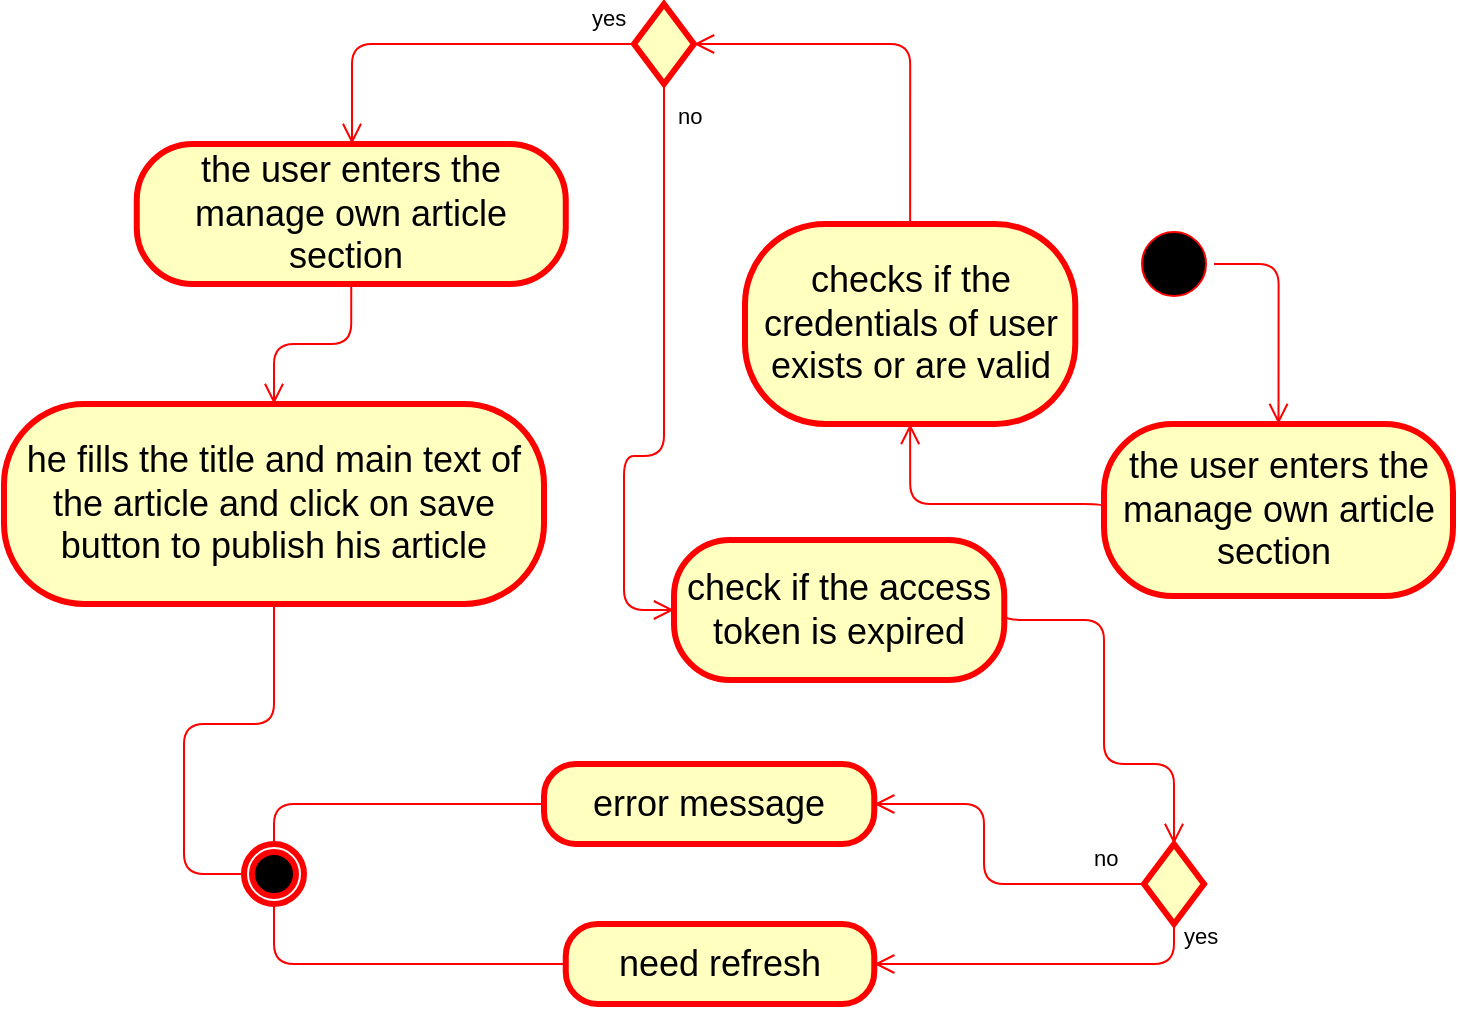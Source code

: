 <mxfile>
    <diagram id="21PYpDZoFOrE7IgNxII_" name="Page-1">
        <mxGraphModel dx="792" dy="863" grid="1" gridSize="10" guides="1" tooltips="1" connect="1" arrows="1" fold="1" page="1" pageScale="1" pageWidth="850" pageHeight="1100" math="0" shadow="0">
            <root>
                <mxCell id="0"/>
                <mxCell id="1" parent="0"/>
                <mxCell id="2" value="" style="ellipse;html=1;shape=startState;fillColor=#000000;strokeColor=#ff0000;" parent="1" vertex="1">
                    <mxGeometry x="645" y="370" width="40" height="40" as="geometry"/>
                </mxCell>
                <mxCell id="4" value="&lt;span style=&quot;font-size: 18px;&quot;&gt;the user enters the manage own article section&amp;nbsp;&lt;/span&gt;" style="rounded=1;whiteSpace=wrap;html=1;arcSize=40;fontColor=#000000;fillColor=#ffffc0;strokeColor=#ff0000;strokeWidth=3;" parent="1" vertex="1">
                    <mxGeometry x="146.38" y="330" width="214.5" height="70" as="geometry"/>
                </mxCell>
                <mxCell id="5" value="" style="edgeStyle=orthogonalEdgeStyle;html=1;verticalAlign=bottom;endArrow=open;endSize=8;strokeColor=#ff0000;entryX=0.5;entryY=0;entryDx=0;entryDy=0;exitX=0.5;exitY=1;exitDx=0;exitDy=0;" parent="1" source="4" target="6" edge="1">
                    <mxGeometry relative="1" as="geometry">
                        <mxPoint x="105.25" y="662" as="targetPoint"/>
                        <Array as="points">
                            <mxPoint x="254" y="430"/>
                            <mxPoint x="215" y="430"/>
                        </Array>
                    </mxGeometry>
                </mxCell>
                <mxCell id="6" value="he fills the title and main text of the article and click on save button to publish his article" style="rounded=1;whiteSpace=wrap;html=1;arcSize=40;fontColor=#000000;fillColor=#ffffc0;strokeColor=#ff0000;strokeWidth=3;fontSize=18;" parent="1" vertex="1">
                    <mxGeometry x="80" y="460.0" width="270" height="100" as="geometry"/>
                </mxCell>
                <mxCell id="7" value="" style="edgeStyle=orthogonalEdgeStyle;html=1;verticalAlign=bottom;endArrow=none;endSize=8;strokeColor=#ff0000;labelBackgroundColor=none;fontFamily=Helvetica;fontSize=18;fontColor=#FFFFFF;exitX=0.5;exitY=1;exitDx=0;exitDy=0;entryX=0;entryY=0.5;entryDx=0;entryDy=0;" parent="1" source="6" target="8" edge="1">
                    <mxGeometry relative="1" as="geometry">
                        <mxPoint x="393.75" y="978" as="targetPoint"/>
                        <mxPoint x="75.75" y="798" as="sourcePoint"/>
                        <Array as="points">
                            <mxPoint x="215" y="620"/>
                            <mxPoint x="170" y="620"/>
                            <mxPoint x="170" y="695"/>
                        </Array>
                    </mxGeometry>
                </mxCell>
                <mxCell id="8" value="" style="ellipse;html=1;shape=endState;fillColor=#000000;strokeColor=#ff0000;strokeWidth=3;fontFamily=Helvetica;fontSize=8;fontColor=#FFFFFF;" parent="1" vertex="1">
                    <mxGeometry x="200" y="680" width="30" height="30" as="geometry"/>
                </mxCell>
                <mxCell id="9" value="" style="edgeStyle=orthogonalEdgeStyle;html=1;verticalAlign=bottom;endArrow=open;endSize=8;strokeColor=#ff0000;entryX=0.5;entryY=0;entryDx=0;entryDy=0;exitX=1;exitY=0.5;exitDx=0;exitDy=0;" edge="1" parent="1" target="10" source="2">
                    <mxGeometry relative="1" as="geometry">
                        <mxPoint x="410.5" y="382" as="targetPoint"/>
                        <mxPoint x="430.5" y="300" as="sourcePoint"/>
                    </mxGeometry>
                </mxCell>
                <mxCell id="10" value="&lt;span style=&quot;font-size: 18px;&quot;&gt;the user enters the manage own article section&amp;nbsp;&lt;/span&gt;" style="rounded=1;whiteSpace=wrap;html=1;arcSize=40;fontColor=#000000;fillColor=#ffffc0;strokeColor=#ff0000;strokeWidth=3;" vertex="1" parent="1">
                    <mxGeometry x="630" y="470" width="174.5" height="86" as="geometry"/>
                </mxCell>
                <mxCell id="11" value="" style="edgeStyle=orthogonalEdgeStyle;html=1;verticalAlign=bottom;endArrow=open;endSize=8;strokeColor=#ff0000;entryX=0.5;entryY=1;entryDx=0;entryDy=0;exitX=0;exitY=0.5;exitDx=0;exitDy=0;" edge="1" parent="1" source="10" target="14">
                    <mxGeometry relative="1" as="geometry">
                        <mxPoint x="249.5" y="412" as="targetPoint"/>
                        <Array as="points">
                            <mxPoint x="630" y="510"/>
                            <mxPoint x="533" y="510"/>
                        </Array>
                    </mxGeometry>
                </mxCell>
                <mxCell id="14" value="checks if the credentials of user exists or are valid" style="rounded=1;whiteSpace=wrap;html=1;arcSize=40;fontColor=#000000;fillColor=#ffffc0;strokeColor=#ff0000;strokeWidth=3;fontSize=18;" vertex="1" parent="1">
                    <mxGeometry x="450.5" y="370" width="165.13" height="100" as="geometry"/>
                </mxCell>
                <mxCell id="15" value="" style="rhombus;whiteSpace=wrap;html=1;fillColor=#ffffc0;strokeColor=#ff0000;strokeWidth=3;fontSize=18;" vertex="1" parent="1">
                    <mxGeometry x="395" y="260" width="30" height="40" as="geometry"/>
                </mxCell>
                <mxCell id="16" value="no" style="edgeStyle=orthogonalEdgeStyle;html=1;align=left;verticalAlign=bottom;endArrow=open;endSize=8;strokeColor=#ff0000;exitX=0.5;exitY=1;exitDx=0;exitDy=0;labelBackgroundColor=none;entryX=0;entryY=0.5;entryDx=0;entryDy=0;" edge="1" parent="1" source="15" target="18">
                    <mxGeometry x="-0.84" y="5" relative="1" as="geometry">
                        <mxPoint x="400" y="558" as="targetPoint"/>
                        <mxPoint x="601.75" y="657.62" as="sourcePoint"/>
                        <Array as="points">
                            <mxPoint x="410" y="486"/>
                            <mxPoint x="390" y="486"/>
                            <mxPoint x="390" y="563"/>
                        </Array>
                        <mxPoint as="offset"/>
                    </mxGeometry>
                </mxCell>
                <mxCell id="17" value="" style="edgeStyle=orthogonalEdgeStyle;html=1;verticalAlign=bottom;endArrow=open;endSize=8;strokeColor=#ff0000;entryX=1;entryY=0.5;entryDx=0;entryDy=0;exitX=0.5;exitY=0;exitDx=0;exitDy=0;" edge="1" parent="1" source="14" target="15">
                    <mxGeometry relative="1" as="geometry">
                        <mxPoint x="352.51" y="400.95" as="targetPoint"/>
                        <Array as="points">
                            <mxPoint x="533" y="280"/>
                        </Array>
                        <mxPoint x="510" y="388" as="sourcePoint"/>
                    </mxGeometry>
                </mxCell>
                <mxCell id="18" value="check if the access token is expired" style="rounded=1;whiteSpace=wrap;html=1;arcSize=40;fontColor=#000000;fillColor=#ffffc0;strokeColor=#ff0000;strokeWidth=3;fontSize=18;" vertex="1" parent="1">
                    <mxGeometry x="415" y="528" width="165.13" height="70" as="geometry"/>
                </mxCell>
                <mxCell id="19" value="" style="rhombus;whiteSpace=wrap;html=1;fillColor=#ffffc0;strokeColor=#ff0000;strokeWidth=3;fontSize=18;" vertex="1" parent="1">
                    <mxGeometry x="650" y="680.0" width="30" height="40" as="geometry"/>
                </mxCell>
                <mxCell id="20" value="yes" style="edgeStyle=orthogonalEdgeStyle;html=1;align=left;verticalAlign=bottom;endArrow=open;endSize=8;strokeColor=#ff0000;exitX=0.5;exitY=1;exitDx=0;exitDy=0;labelBackgroundColor=none;entryX=1;entryY=0.5;entryDx=0;entryDy=0;" edge="1" parent="1" source="19" target="24">
                    <mxGeometry x="-0.83" y="3" relative="1" as="geometry">
                        <mxPoint x="737.13" y="837.93" as="targetPoint"/>
                        <mxPoint x="923.88" y="927.55" as="sourcePoint"/>
                        <Array as="points">
                            <mxPoint x="665" y="740"/>
                        </Array>
                        <mxPoint as="offset"/>
                    </mxGeometry>
                </mxCell>
                <mxCell id="21" value="no" style="edgeStyle=orthogonalEdgeStyle;html=1;align=left;verticalAlign=top;endArrow=open;endSize=8;strokeColor=#ff0000;exitX=0;exitY=0.5;exitDx=0;exitDy=0;labelBackgroundColor=none;entryX=1;entryY=0.5;entryDx=0;entryDy=0;" edge="1" parent="1" source="19" target="23">
                    <mxGeometry x="-0.689" y="-26" relative="1" as="geometry">
                        <mxPoint x="470" y="718" as="targetPoint"/>
                        <mxPoint x="907" y="963.93" as="sourcePoint"/>
                        <mxPoint as="offset"/>
                        <Array as="points">
                            <mxPoint x="570" y="700"/>
                            <mxPoint x="570" y="660"/>
                        </Array>
                    </mxGeometry>
                </mxCell>
                <mxCell id="22" value="" style="edgeStyle=orthogonalEdgeStyle;html=1;verticalAlign=bottom;endArrow=open;endSize=8;strokeColor=#ff0000;entryX=0.5;entryY=0;entryDx=0;entryDy=0;exitX=1;exitY=0.5;exitDx=0;exitDy=0;" edge="1" parent="1" source="18" target="19">
                    <mxGeometry relative="1" as="geometry">
                        <mxPoint x="674.64" y="670.88" as="targetPoint"/>
                        <Array as="points">
                            <mxPoint x="580" y="568"/>
                            <mxPoint x="630" y="568"/>
                            <mxPoint x="630" y="640"/>
                            <mxPoint x="665" y="640"/>
                        </Array>
                        <mxPoint x="654.13" y="686.93" as="sourcePoint"/>
                    </mxGeometry>
                </mxCell>
                <mxCell id="23" value="error message" style="rounded=1;whiteSpace=wrap;html=1;arcSize=40;fontColor=#000000;fillColor=#ffffc0;strokeColor=#ff0000;strokeWidth=3;fontSize=18;" vertex="1" parent="1">
                    <mxGeometry x="350" y="640" width="165.13" height="40" as="geometry"/>
                </mxCell>
                <mxCell id="24" value="need refresh" style="rounded=1;whiteSpace=wrap;html=1;arcSize=40;fontColor=#000000;fillColor=#ffffc0;strokeColor=#ff0000;strokeWidth=3;fontSize=18;" vertex="1" parent="1">
                    <mxGeometry x="360.88" y="720" width="154.25" height="40" as="geometry"/>
                </mxCell>
                <mxCell id="25" value="yes" style="edgeStyle=orthogonalEdgeStyle;html=1;align=left;verticalAlign=top;endArrow=open;endSize=8;strokeColor=#ff0000;exitX=0;exitY=0.5;exitDx=0;exitDy=0;entryX=0.5;entryY=0;entryDx=0;entryDy=0;labelBackgroundColor=none;" edge="1" parent="1" source="15" target="4">
                    <mxGeometry x="-0.766" y="-26" relative="1" as="geometry">
                        <mxPoint x="100.045" y="518" as="targetPoint"/>
                        <mxPoint x="182.17" y="414" as="sourcePoint"/>
                        <mxPoint x="-1" as="offset"/>
                        <Array as="points">
                            <mxPoint x="254" y="280"/>
                            <mxPoint x="254" y="330"/>
                        </Array>
                    </mxGeometry>
                </mxCell>
                <mxCell id="29" value="" style="edgeStyle=orthogonalEdgeStyle;html=1;verticalAlign=bottom;endArrow=none;endSize=8;strokeColor=#ff0000;labelBackgroundColor=none;fontFamily=Helvetica;fontSize=18;fontColor=#FFFFFF;exitX=0.5;exitY=1;exitDx=0;exitDy=0;entryX=0;entryY=0.5;entryDx=0;entryDy=0;" edge="1" parent="1" source="8" target="24">
                    <mxGeometry relative="1" as="geometry">
                        <mxPoint x="717.91" y="1010" as="targetPoint"/>
                        <mxPoint x="530.03" y="980" as="sourcePoint"/>
                        <Array as="points">
                            <mxPoint x="215" y="740"/>
                        </Array>
                    </mxGeometry>
                </mxCell>
                <mxCell id="30" value="" style="edgeStyle=orthogonalEdgeStyle;html=1;verticalAlign=bottom;endArrow=none;endSize=8;strokeColor=#ff0000;labelBackgroundColor=none;fontFamily=Helvetica;fontSize=18;fontColor=#FFFFFF;entryX=0;entryY=0.5;entryDx=0;entryDy=0;exitX=0.5;exitY=0;exitDx=0;exitDy=0;" edge="1" parent="1" source="8" target="23">
                    <mxGeometry relative="1" as="geometry">
                        <mxPoint x="742.875" y="923.0" as="targetPoint"/>
                        <mxPoint x="147" y="770" as="sourcePoint"/>
                        <Array as="points">
                            <mxPoint x="215" y="660"/>
                        </Array>
                    </mxGeometry>
                </mxCell>
            </root>
        </mxGraphModel>
    </diagram>
</mxfile>